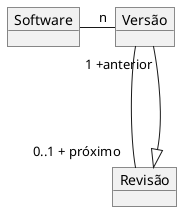 @startuml mod07ima08
object "Software" as so
object "Versão" as ve
object "Revisão" as re
so -right-"n" ve
ve "1 +anterior" --- "0..1 + próximo" re
ve -down-|> re
@enduml